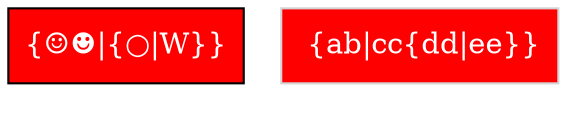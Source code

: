 graph G {
	bgcolor=white fontcolor=white label=agraph shape=box
	subgraph 1 {
		node [fillcolor=red fontcolor=white gradientangle=90 label="{☺☻|{○|W}}" shape=box style=filled]
		anode
		struct3 [label=" {ab|cc{dd|ee}}" color=lightgrey]
	}
}

